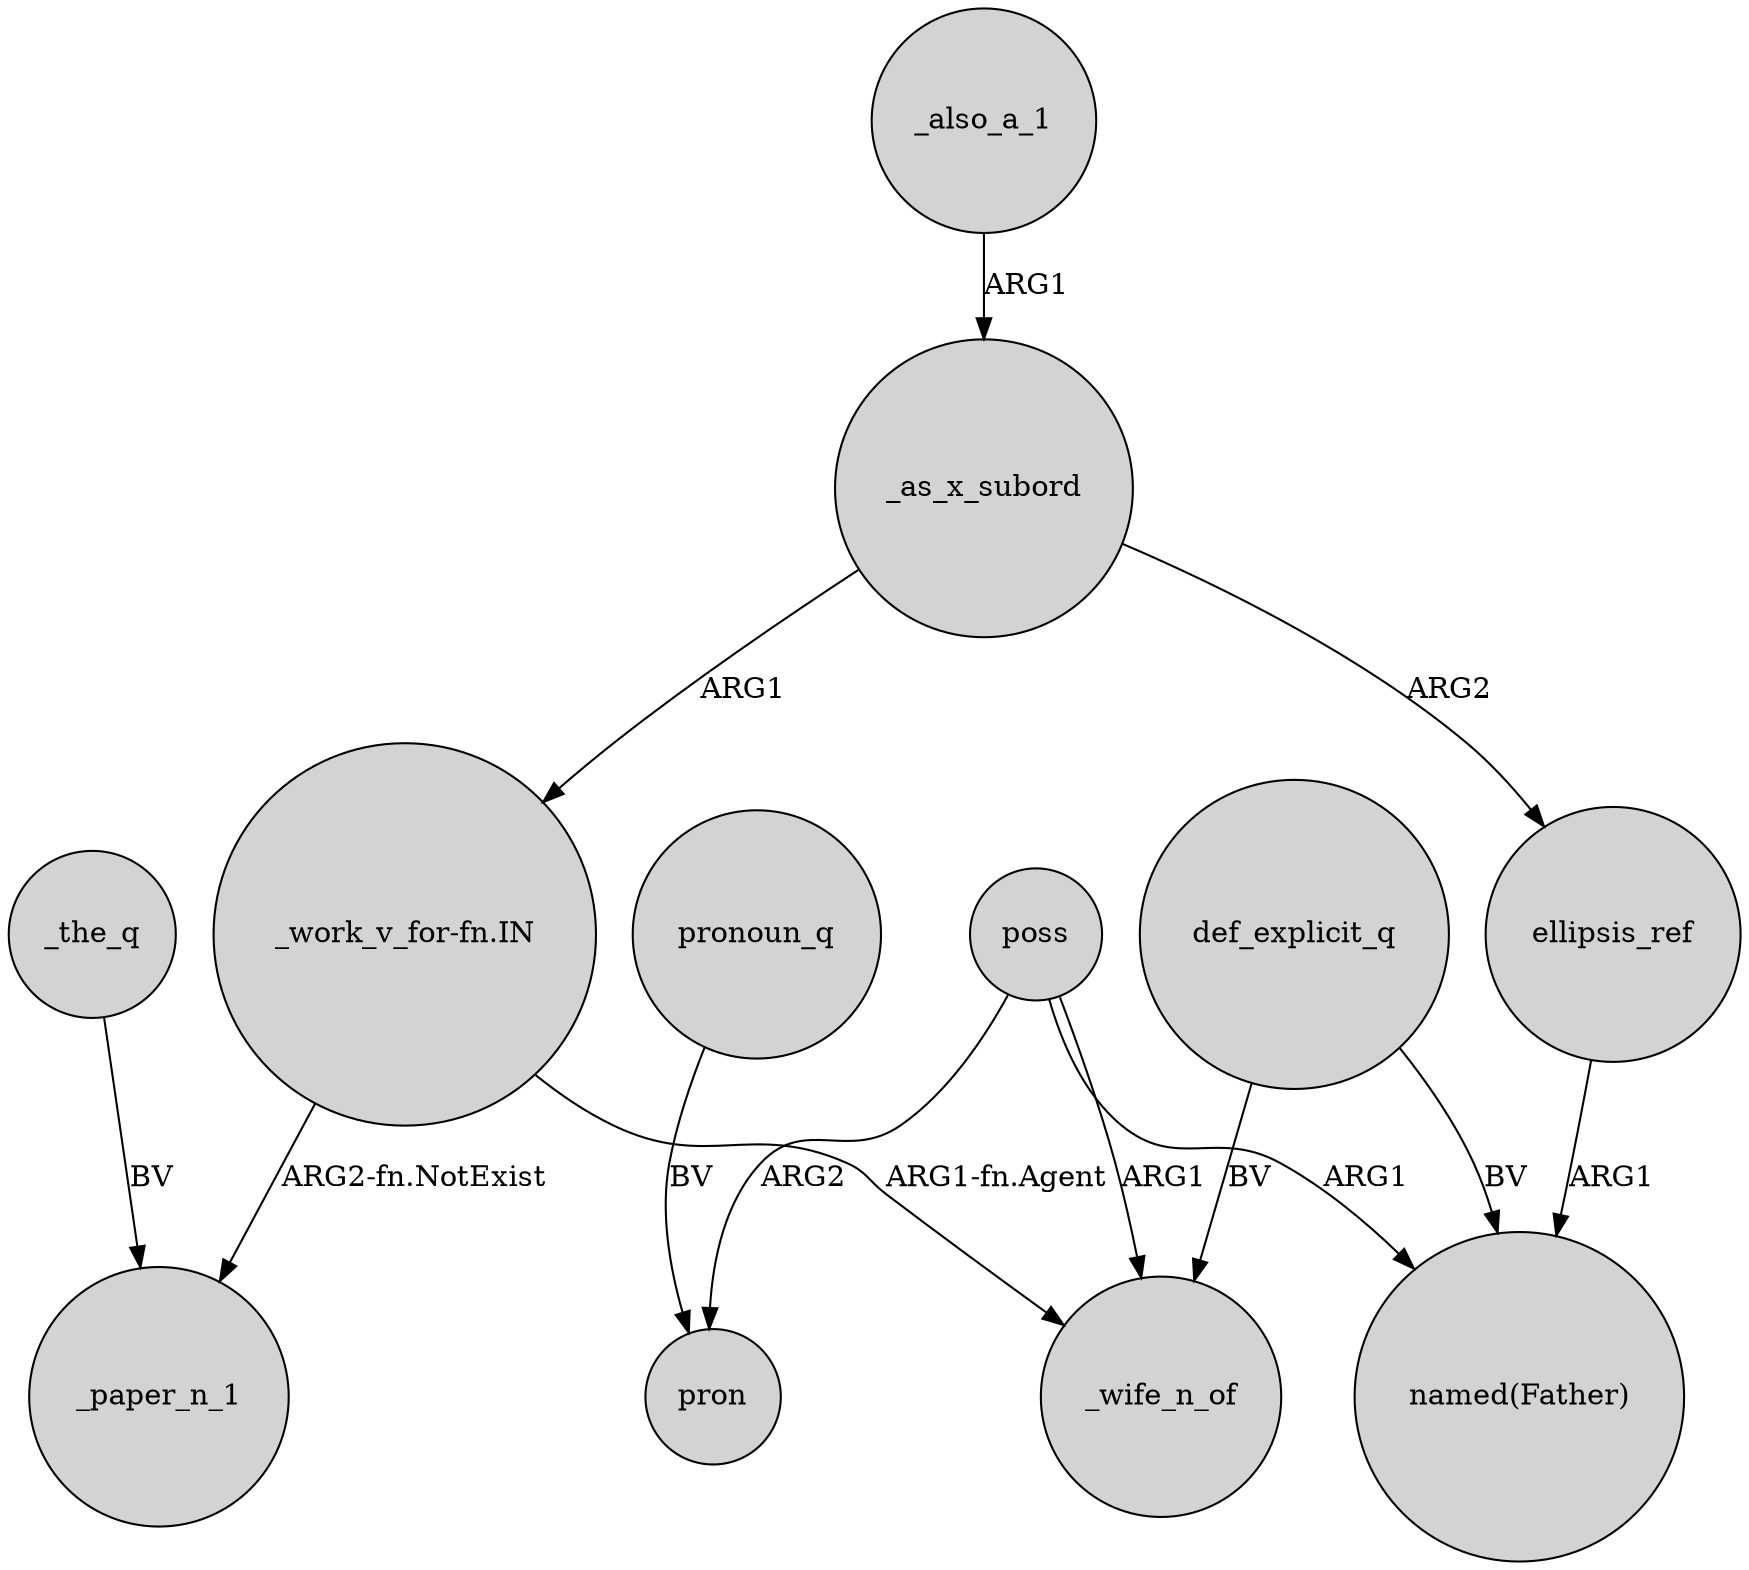 digraph {
	node [shape=circle style=filled]
	"_work_v_for-fn.IN" -> _paper_n_1 [label="ARG2-fn.NotExist"]
	_as_x_subord -> ellipsis_ref [label=ARG2]
	_the_q -> _paper_n_1 [label=BV]
	poss -> _wife_n_of [label=ARG1]
	_also_a_1 -> _as_x_subord [label=ARG1]
	poss -> "named(Father)" [label=ARG1]
	"_work_v_for-fn.IN" -> _wife_n_of [label="ARG1-fn.Agent"]
	poss -> pron [label=ARG2]
	_as_x_subord -> "_work_v_for-fn.IN" [label=ARG1]
	def_explicit_q -> "named(Father)" [label=BV]
	def_explicit_q -> _wife_n_of [label=BV]
	ellipsis_ref -> "named(Father)" [label=ARG1]
	pronoun_q -> pron [label=BV]
}
